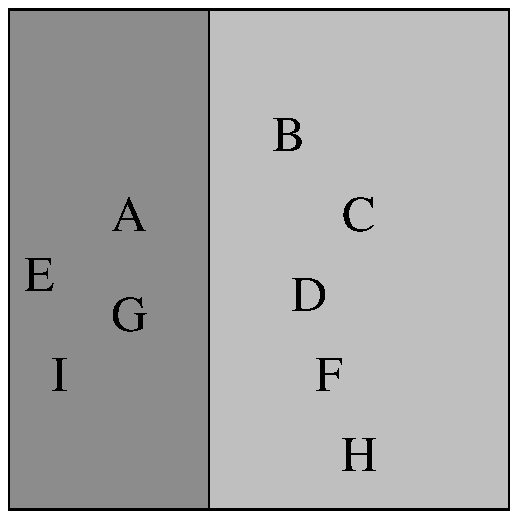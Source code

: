 .po 0.15i
.PS
.ps +8
{A: box width 1.0 height 2.5 fill .45}
{
  move right 0.6 
  move up .2
"A"
  move left .45
  move down .3
"E"
  move right .45 
  move down .2
"G"
  move left .35
  move down .3
"I"
}
move right 1.0
{B: box width 1.5 height 2.5 fill .25}
{
  move right .4
  move up .6
"B"
  move right .35
  move down .4
"C"
  move left .25
  move down .4
"D"
  move right .1
  move down .4
"F"
  move right .15
  move down .4
"H"
}
.PE

